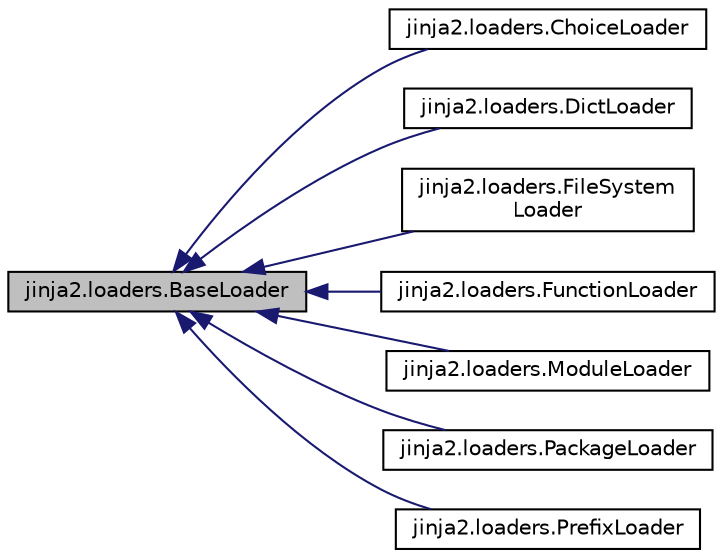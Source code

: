 digraph "jinja2.loaders.BaseLoader"
{
 // LATEX_PDF_SIZE
  edge [fontname="Helvetica",fontsize="10",labelfontname="Helvetica",labelfontsize="10"];
  node [fontname="Helvetica",fontsize="10",shape=record];
  rankdir="LR";
  Node1 [label="jinja2.loaders.BaseLoader",height=0.2,width=0.4,color="black", fillcolor="grey75", style="filled", fontcolor="black",tooltip=" "];
  Node1 -> Node2 [dir="back",color="midnightblue",fontsize="10",style="solid",fontname="Helvetica"];
  Node2 [label="jinja2.loaders.ChoiceLoader",height=0.2,width=0.4,color="black", fillcolor="white", style="filled",URL="$classjinja2_1_1loaders_1_1ChoiceLoader.html",tooltip=" "];
  Node1 -> Node3 [dir="back",color="midnightblue",fontsize="10",style="solid",fontname="Helvetica"];
  Node3 [label="jinja2.loaders.DictLoader",height=0.2,width=0.4,color="black", fillcolor="white", style="filled",URL="$classjinja2_1_1loaders_1_1DictLoader.html",tooltip=" "];
  Node1 -> Node4 [dir="back",color="midnightblue",fontsize="10",style="solid",fontname="Helvetica"];
  Node4 [label="jinja2.loaders.FileSystem\lLoader",height=0.2,width=0.4,color="black", fillcolor="white", style="filled",URL="$classjinja2_1_1loaders_1_1FileSystemLoader.html",tooltip=" "];
  Node1 -> Node5 [dir="back",color="midnightblue",fontsize="10",style="solid",fontname="Helvetica"];
  Node5 [label="jinja2.loaders.FunctionLoader",height=0.2,width=0.4,color="black", fillcolor="white", style="filled",URL="$classjinja2_1_1loaders_1_1FunctionLoader.html",tooltip=" "];
  Node1 -> Node6 [dir="back",color="midnightblue",fontsize="10",style="solid",fontname="Helvetica"];
  Node6 [label="jinja2.loaders.ModuleLoader",height=0.2,width=0.4,color="black", fillcolor="white", style="filled",URL="$classjinja2_1_1loaders_1_1ModuleLoader.html",tooltip=" "];
  Node1 -> Node7 [dir="back",color="midnightblue",fontsize="10",style="solid",fontname="Helvetica"];
  Node7 [label="jinja2.loaders.PackageLoader",height=0.2,width=0.4,color="black", fillcolor="white", style="filled",URL="$classjinja2_1_1loaders_1_1PackageLoader.html",tooltip=" "];
  Node1 -> Node8 [dir="back",color="midnightblue",fontsize="10",style="solid",fontname="Helvetica"];
  Node8 [label="jinja2.loaders.PrefixLoader",height=0.2,width=0.4,color="black", fillcolor="white", style="filled",URL="$classjinja2_1_1loaders_1_1PrefixLoader.html",tooltip=" "];
}
